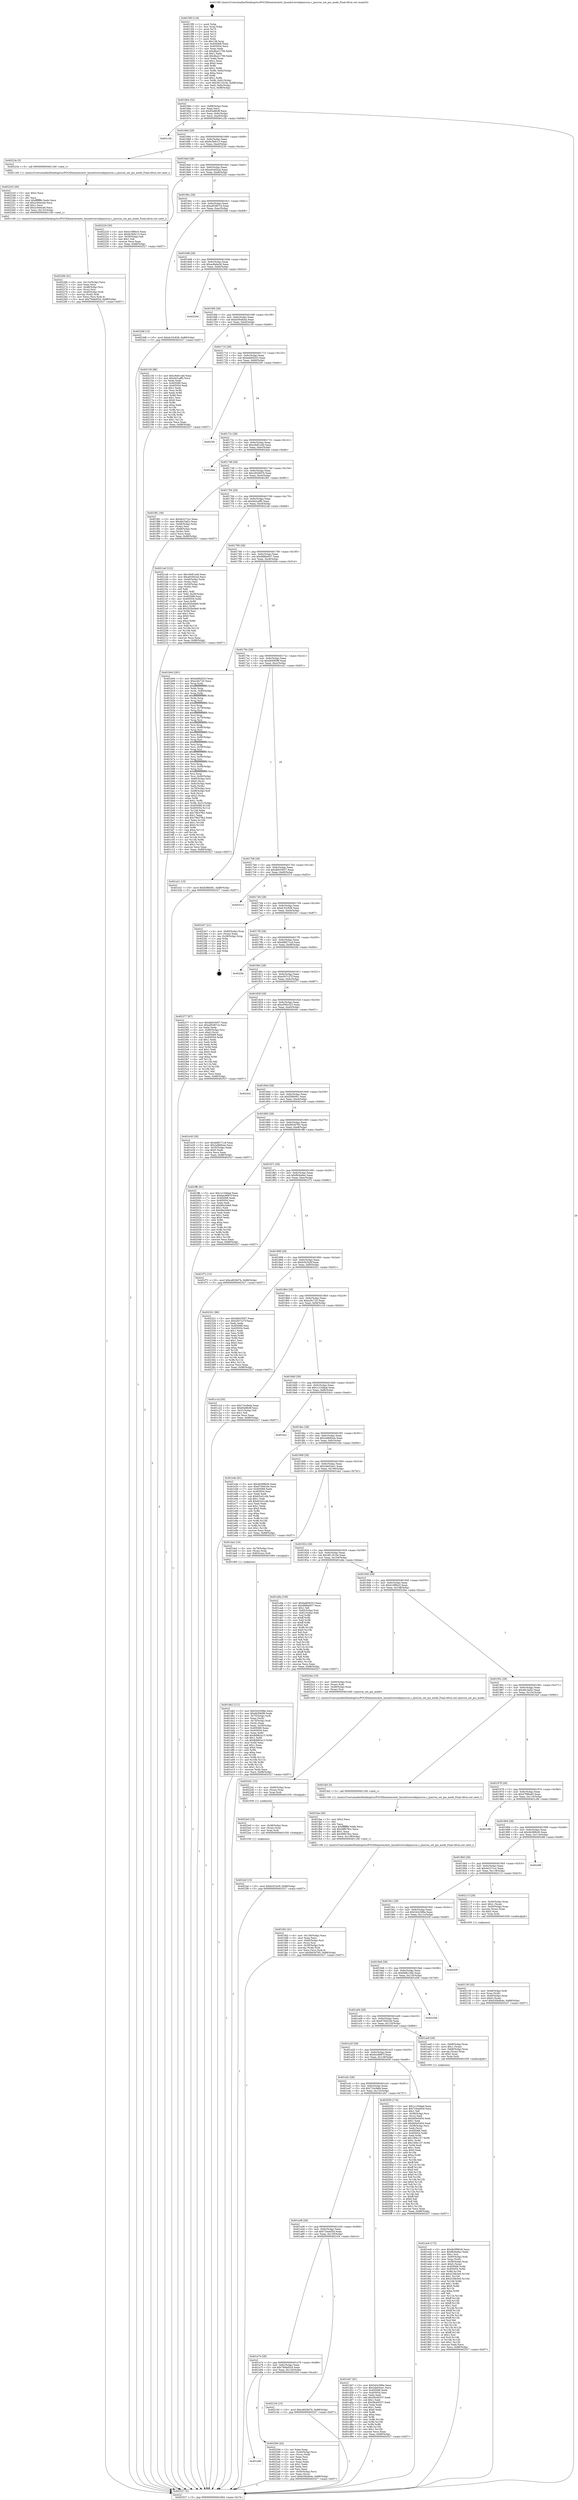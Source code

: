 digraph "0x4015f0" {
  label = "0x4015f0 (/mnt/c/Users/mathe/Desktop/tcc/POCII/binaries/extr_linuxdriversidejmicron.c_jmicron_set_pio_mode_Final-ollvm.out::main(0))"
  labelloc = "t"
  node[shape=record]

  Entry [label="",width=0.3,height=0.3,shape=circle,fillcolor=black,style=filled]
  "0x401664" [label="{
     0x401664 [32]\l
     | [instrs]\l
     &nbsp;&nbsp;0x401664 \<+6\>: mov -0x88(%rbp),%eax\l
     &nbsp;&nbsp;0x40166a \<+2\>: mov %eax,%ecx\l
     &nbsp;&nbsp;0x40166c \<+6\>: sub $0x83e8fc8f,%ecx\l
     &nbsp;&nbsp;0x401672 \<+6\>: mov %eax,-0x9c(%rbp)\l
     &nbsp;&nbsp;0x401678 \<+6\>: mov %ecx,-0xa0(%rbp)\l
     &nbsp;&nbsp;0x40167e \<+6\>: je 0000000000401c3b \<main+0x64b\>\l
  }"]
  "0x401c3b" [label="{
     0x401c3b\l
  }", style=dashed]
  "0x401684" [label="{
     0x401684 [28]\l
     | [instrs]\l
     &nbsp;&nbsp;0x401684 \<+5\>: jmp 0000000000401689 \<main+0x99\>\l
     &nbsp;&nbsp;0x401689 \<+6\>: mov -0x9c(%rbp),%eax\l
     &nbsp;&nbsp;0x40168f \<+5\>: sub $0x8c3b9c13,%eax\l
     &nbsp;&nbsp;0x401694 \<+6\>: mov %eax,-0xa4(%rbp)\l
     &nbsp;&nbsp;0x40169a \<+6\>: je 000000000040223e \<main+0xc4e\>\l
  }"]
  Exit [label="",width=0.3,height=0.3,shape=circle,fillcolor=black,style=filled,peripheries=2]
  "0x40223e" [label="{
     0x40223e [5]\l
     | [instrs]\l
     &nbsp;&nbsp;0x40223e \<+5\>: call 0000000000401160 \<next_i\>\l
     | [calls]\l
     &nbsp;&nbsp;0x401160 \{1\} (/mnt/c/Users/mathe/Desktop/tcc/POCII/binaries/extr_linuxdriversidejmicron.c_jmicron_set_pio_mode_Final-ollvm.out::next_i)\l
  }"]
  "0x4016a0" [label="{
     0x4016a0 [28]\l
     | [instrs]\l
     &nbsp;&nbsp;0x4016a0 \<+5\>: jmp 00000000004016a5 \<main+0xb5\>\l
     &nbsp;&nbsp;0x4016a5 \<+6\>: mov -0x9c(%rbp),%eax\l
     &nbsp;&nbsp;0x4016ab \<+5\>: sub $0xa0c0d2a4,%eax\l
     &nbsp;&nbsp;0x4016b0 \<+6\>: mov %eax,-0xa8(%rbp)\l
     &nbsp;&nbsp;0x4016b6 \<+6\>: je 0000000000402220 \<main+0xc30\>\l
  }"]
  "0x4022ef" [label="{
     0x4022ef [15]\l
     | [instrs]\l
     &nbsp;&nbsp;0x4022ef \<+10\>: movl $0xfc023a3f,-0x88(%rbp)\l
     &nbsp;&nbsp;0x4022f9 \<+5\>: jmp 0000000000402527 \<main+0xf37\>\l
  }"]
  "0x402220" [label="{
     0x402220 [30]\l
     | [instrs]\l
     &nbsp;&nbsp;0x402220 \<+5\>: mov $0x410f6bc5,%eax\l
     &nbsp;&nbsp;0x402225 \<+5\>: mov $0x8c3b9c13,%ecx\l
     &nbsp;&nbsp;0x40222a \<+3\>: mov -0x29(%rbp),%dl\l
     &nbsp;&nbsp;0x40222d \<+3\>: test $0x1,%dl\l
     &nbsp;&nbsp;0x402230 \<+3\>: cmovne %ecx,%eax\l
     &nbsp;&nbsp;0x402233 \<+6\>: mov %eax,-0x88(%rbp)\l
     &nbsp;&nbsp;0x402239 \<+5\>: jmp 0000000000402527 \<main+0xf37\>\l
  }"]
  "0x4016bc" [label="{
     0x4016bc [28]\l
     | [instrs]\l
     &nbsp;&nbsp;0x4016bc \<+5\>: jmp 00000000004016c1 \<main+0xd1\>\l
     &nbsp;&nbsp;0x4016c1 \<+6\>: mov -0x9c(%rbp),%eax\l
     &nbsp;&nbsp;0x4016c7 \<+5\>: sub $0xa95487c4,%eax\l
     &nbsp;&nbsp;0x4016cc \<+6\>: mov %eax,-0xac(%rbp)\l
     &nbsp;&nbsp;0x4016d2 \<+6\>: je 00000000004023d8 \<main+0xde8\>\l
  }"]
  "0x4022e0" [label="{
     0x4022e0 [15]\l
     | [instrs]\l
     &nbsp;&nbsp;0x4022e0 \<+4\>: mov -0x48(%rbp),%rax\l
     &nbsp;&nbsp;0x4022e4 \<+3\>: mov (%rax),%rax\l
     &nbsp;&nbsp;0x4022e7 \<+3\>: mov %rax,%rdi\l
     &nbsp;&nbsp;0x4022ea \<+5\>: call 0000000000401030 \<free@plt\>\l
     | [calls]\l
     &nbsp;&nbsp;0x401030 \{1\} (unknown)\l
  }"]
  "0x4023d8" [label="{
     0x4023d8 [15]\l
     | [instrs]\l
     &nbsp;&nbsp;0x4023d8 \<+10\>: movl $0xdc33c838,-0x88(%rbp)\l
     &nbsp;&nbsp;0x4023e2 \<+5\>: jmp 0000000000402527 \<main+0xf37\>\l
  }"]
  "0x4016d8" [label="{
     0x4016d8 [28]\l
     | [instrs]\l
     &nbsp;&nbsp;0x4016d8 \<+5\>: jmp 00000000004016dd \<main+0xed\>\l
     &nbsp;&nbsp;0x4016dd \<+6\>: mov -0x9c(%rbp),%eax\l
     &nbsp;&nbsp;0x4016e3 \<+5\>: sub $0xac8eba3d,%eax\l
     &nbsp;&nbsp;0x4016e8 \<+6\>: mov %eax,-0xb0(%rbp)\l
     &nbsp;&nbsp;0x4016ee \<+6\>: je 000000000040230d \<main+0xd1d\>\l
  }"]
  "0x4022d1" [label="{
     0x4022d1 [15]\l
     | [instrs]\l
     &nbsp;&nbsp;0x4022d1 \<+4\>: mov -0x60(%rbp),%rax\l
     &nbsp;&nbsp;0x4022d5 \<+3\>: mov (%rax),%rax\l
     &nbsp;&nbsp;0x4022d8 \<+3\>: mov %rax,%rdi\l
     &nbsp;&nbsp;0x4022db \<+5\>: call 0000000000401030 \<free@plt\>\l
     | [calls]\l
     &nbsp;&nbsp;0x401030 \{1\} (unknown)\l
  }"]
  "0x40230d" [label="{
     0x40230d\l
  }", style=dashed]
  "0x4016f4" [label="{
     0x4016f4 [28]\l
     | [instrs]\l
     &nbsp;&nbsp;0x4016f4 \<+5\>: jmp 00000000004016f9 \<main+0x109\>\l
     &nbsp;&nbsp;0x4016f9 \<+6\>: mov -0x9c(%rbp),%eax\l
     &nbsp;&nbsp;0x4016ff \<+5\>: sub $0xb30b4b4a,%eax\l
     &nbsp;&nbsp;0x401704 \<+6\>: mov %eax,-0xb4(%rbp)\l
     &nbsp;&nbsp;0x40170a \<+6\>: je 0000000000402150 \<main+0xb60\>\l
  }"]
  "0x401a90" [label="{
     0x401a90\l
  }", style=dashed]
  "0x402150" [label="{
     0x402150 [86]\l
     | [instrs]\l
     &nbsp;&nbsp;0x402150 \<+5\>: mov $0xc9e81cdd,%eax\l
     &nbsp;&nbsp;0x402155 \<+5\>: mov $0xd42caff2,%ecx\l
     &nbsp;&nbsp;0x40215a \<+2\>: xor %edx,%edx\l
     &nbsp;&nbsp;0x40215c \<+7\>: mov 0x405068,%esi\l
     &nbsp;&nbsp;0x402163 \<+7\>: mov 0x405054,%edi\l
     &nbsp;&nbsp;0x40216a \<+3\>: sub $0x1,%edx\l
     &nbsp;&nbsp;0x40216d \<+3\>: mov %esi,%r8d\l
     &nbsp;&nbsp;0x402170 \<+3\>: add %edx,%r8d\l
     &nbsp;&nbsp;0x402173 \<+4\>: imul %r8d,%esi\l
     &nbsp;&nbsp;0x402177 \<+3\>: and $0x1,%esi\l
     &nbsp;&nbsp;0x40217a \<+3\>: cmp $0x0,%esi\l
     &nbsp;&nbsp;0x40217d \<+4\>: sete %r9b\l
     &nbsp;&nbsp;0x402181 \<+3\>: cmp $0xa,%edi\l
     &nbsp;&nbsp;0x402184 \<+4\>: setl %r10b\l
     &nbsp;&nbsp;0x402188 \<+3\>: mov %r9b,%r11b\l
     &nbsp;&nbsp;0x40218b \<+3\>: and %r10b,%r11b\l
     &nbsp;&nbsp;0x40218e \<+3\>: xor %r10b,%r9b\l
     &nbsp;&nbsp;0x402191 \<+3\>: or %r9b,%r11b\l
     &nbsp;&nbsp;0x402194 \<+4\>: test $0x1,%r11b\l
     &nbsp;&nbsp;0x402198 \<+3\>: cmovne %ecx,%eax\l
     &nbsp;&nbsp;0x40219b \<+6\>: mov %eax,-0x88(%rbp)\l
     &nbsp;&nbsp;0x4021a1 \<+5\>: jmp 0000000000402527 \<main+0xf37\>\l
  }"]
  "0x401710" [label="{
     0x401710 [28]\l
     | [instrs]\l
     &nbsp;&nbsp;0x401710 \<+5\>: jmp 0000000000401715 \<main+0x125\>\l
     &nbsp;&nbsp;0x401715 \<+6\>: mov -0x9c(%rbp),%eax\l
     &nbsp;&nbsp;0x40171b \<+5\>: sub $0xbdd0d253,%eax\l
     &nbsp;&nbsp;0x401720 \<+6\>: mov %eax,-0xb8(%rbp)\l
     &nbsp;&nbsp;0x401726 \<+6\>: je 00000000004023fc \<main+0xe0c\>\l
  }"]
  "0x402294" [label="{
     0x402294 [42]\l
     | [instrs]\l
     &nbsp;&nbsp;0x402294 \<+2\>: xor %eax,%eax\l
     &nbsp;&nbsp;0x402296 \<+4\>: mov -0x40(%rbp),%rcx\l
     &nbsp;&nbsp;0x40229a \<+2\>: mov (%rcx),%edx\l
     &nbsp;&nbsp;0x40229c \<+2\>: mov %eax,%esi\l
     &nbsp;&nbsp;0x40229e \<+2\>: sub %edx,%esi\l
     &nbsp;&nbsp;0x4022a0 \<+2\>: mov %eax,%edx\l
     &nbsp;&nbsp;0x4022a2 \<+3\>: sub $0x1,%edx\l
     &nbsp;&nbsp;0x4022a5 \<+2\>: add %edx,%esi\l
     &nbsp;&nbsp;0x4022a7 \<+2\>: sub %esi,%eax\l
     &nbsp;&nbsp;0x4022a9 \<+4\>: mov -0x40(%rbp),%rcx\l
     &nbsp;&nbsp;0x4022ad \<+2\>: mov %eax,(%rcx)\l
     &nbsp;&nbsp;0x4022af \<+10\>: movl $0xb30b4b4a,-0x88(%rbp)\l
     &nbsp;&nbsp;0x4022b9 \<+5\>: jmp 0000000000402527 \<main+0xf37\>\l
  }"]
  "0x4023fc" [label="{
     0x4023fc\l
  }", style=dashed]
  "0x40172c" [label="{
     0x40172c [28]\l
     | [instrs]\l
     &nbsp;&nbsp;0x40172c \<+5\>: jmp 0000000000401731 \<main+0x141\>\l
     &nbsp;&nbsp;0x401731 \<+6\>: mov -0x9c(%rbp),%eax\l
     &nbsp;&nbsp;0x401737 \<+5\>: sub $0xc9e81cdd,%eax\l
     &nbsp;&nbsp;0x40173c \<+6\>: mov %eax,-0xbc(%rbp)\l
     &nbsp;&nbsp;0x401742 \<+6\>: je 00000000004024ee \<main+0xefe\>\l
  }"]
  "0x40226b" [label="{
     0x40226b [41]\l
     | [instrs]\l
     &nbsp;&nbsp;0x40226b \<+6\>: mov -0x13c(%rbp),%ecx\l
     &nbsp;&nbsp;0x402271 \<+3\>: imul %eax,%ecx\l
     &nbsp;&nbsp;0x402274 \<+4\>: mov -0x48(%rbp),%rsi\l
     &nbsp;&nbsp;0x402278 \<+3\>: mov (%rsi),%rsi\l
     &nbsp;&nbsp;0x40227b \<+4\>: mov -0x40(%rbp),%rdi\l
     &nbsp;&nbsp;0x40227f \<+3\>: movslq (%rdi),%rdi\l
     &nbsp;&nbsp;0x402282 \<+3\>: mov %ecx,(%rsi,%rdi,4)\l
     &nbsp;&nbsp;0x402285 \<+10\>: movl $0x794bd554,-0x88(%rbp)\l
     &nbsp;&nbsp;0x40228f \<+5\>: jmp 0000000000402527 \<main+0xf37\>\l
  }"]
  "0x4024ee" [label="{
     0x4024ee\l
  }", style=dashed]
  "0x401748" [label="{
     0x401748 [28]\l
     | [instrs]\l
     &nbsp;&nbsp;0x401748 \<+5\>: jmp 000000000040174d \<main+0x15d\>\l
     &nbsp;&nbsp;0x40174d \<+6\>: mov -0x9c(%rbp),%eax\l
     &nbsp;&nbsp;0x401753 \<+5\>: sub $0xcd028d7b,%eax\l
     &nbsp;&nbsp;0x401758 \<+6\>: mov %eax,-0xc0(%rbp)\l
     &nbsp;&nbsp;0x40175e \<+6\>: je 0000000000401f81 \<main+0x991\>\l
  }"]
  "0x402243" [label="{
     0x402243 [40]\l
     | [instrs]\l
     &nbsp;&nbsp;0x402243 \<+5\>: mov $0x2,%ecx\l
     &nbsp;&nbsp;0x402248 \<+1\>: cltd\l
     &nbsp;&nbsp;0x402249 \<+2\>: idiv %ecx\l
     &nbsp;&nbsp;0x40224b \<+6\>: imul $0xfffffffe,%edx,%ecx\l
     &nbsp;&nbsp;0x402251 \<+6\>: sub $0x2c944cdd,%ecx\l
     &nbsp;&nbsp;0x402257 \<+3\>: add $0x1,%ecx\l
     &nbsp;&nbsp;0x40225a \<+6\>: add $0x2c944cdd,%ecx\l
     &nbsp;&nbsp;0x402260 \<+6\>: mov %ecx,-0x13c(%rbp)\l
     &nbsp;&nbsp;0x402266 \<+5\>: call 0000000000401160 \<next_i\>\l
     | [calls]\l
     &nbsp;&nbsp;0x401160 \{1\} (/mnt/c/Users/mathe/Desktop/tcc/POCII/binaries/extr_linuxdriversidejmicron.c_jmicron_set_pio_mode_Final-ollvm.out::next_i)\l
  }"]
  "0x401f81" [label="{
     0x401f81 [36]\l
     | [instrs]\l
     &nbsp;&nbsp;0x401f81 \<+5\>: mov $0x4e227ccc,%eax\l
     &nbsp;&nbsp;0x401f86 \<+5\>: mov $0x46c3af2c,%ecx\l
     &nbsp;&nbsp;0x401f8b \<+4\>: mov -0x58(%rbp),%rdx\l
     &nbsp;&nbsp;0x401f8f \<+2\>: mov (%rdx),%esi\l
     &nbsp;&nbsp;0x401f91 \<+4\>: mov -0x68(%rbp),%rdx\l
     &nbsp;&nbsp;0x401f95 \<+2\>: cmp (%rdx),%esi\l
     &nbsp;&nbsp;0x401f97 \<+3\>: cmovl %ecx,%eax\l
     &nbsp;&nbsp;0x401f9a \<+6\>: mov %eax,-0x88(%rbp)\l
     &nbsp;&nbsp;0x401fa0 \<+5\>: jmp 0000000000402527 \<main+0xf37\>\l
  }"]
  "0x401764" [label="{
     0x401764 [28]\l
     | [instrs]\l
     &nbsp;&nbsp;0x401764 \<+5\>: jmp 0000000000401769 \<main+0x179\>\l
     &nbsp;&nbsp;0x401769 \<+6\>: mov -0x9c(%rbp),%eax\l
     &nbsp;&nbsp;0x40176f \<+5\>: sub $0xd42caff2,%eax\l
     &nbsp;&nbsp;0x401774 \<+6\>: mov %eax,-0xc4(%rbp)\l
     &nbsp;&nbsp;0x40177a \<+6\>: je 00000000004021a6 \<main+0xbb6\>\l
  }"]
  "0x402130" [label="{
     0x402130 [32]\l
     | [instrs]\l
     &nbsp;&nbsp;0x402130 \<+4\>: mov -0x48(%rbp),%rdi\l
     &nbsp;&nbsp;0x402134 \<+3\>: mov %rax,(%rdi)\l
     &nbsp;&nbsp;0x402137 \<+4\>: mov -0x40(%rbp),%rax\l
     &nbsp;&nbsp;0x40213b \<+6\>: movl $0x0,(%rax)\l
     &nbsp;&nbsp;0x402141 \<+10\>: movl $0xb30b4b4a,-0x88(%rbp)\l
     &nbsp;&nbsp;0x40214b \<+5\>: jmp 0000000000402527 \<main+0xf37\>\l
  }"]
  "0x4021a6" [label="{
     0x4021a6 [122]\l
     | [instrs]\l
     &nbsp;&nbsp;0x4021a6 \<+5\>: mov $0xc9e81cdd,%eax\l
     &nbsp;&nbsp;0x4021ab \<+5\>: mov $0xa0c0d2a4,%ecx\l
     &nbsp;&nbsp;0x4021b0 \<+4\>: mov -0x40(%rbp),%rdx\l
     &nbsp;&nbsp;0x4021b4 \<+2\>: mov (%rdx),%esi\l
     &nbsp;&nbsp;0x4021b6 \<+4\>: mov -0x50(%rbp),%rdx\l
     &nbsp;&nbsp;0x4021ba \<+2\>: cmp (%rdx),%esi\l
     &nbsp;&nbsp;0x4021bc \<+4\>: setl %dil\l
     &nbsp;&nbsp;0x4021c0 \<+4\>: and $0x1,%dil\l
     &nbsp;&nbsp;0x4021c4 \<+4\>: mov %dil,-0x29(%rbp)\l
     &nbsp;&nbsp;0x4021c8 \<+7\>: mov 0x405068,%esi\l
     &nbsp;&nbsp;0x4021cf \<+8\>: mov 0x405054,%r8d\l
     &nbsp;&nbsp;0x4021d7 \<+3\>: mov %esi,%r9d\l
     &nbsp;&nbsp;0x4021da \<+7\>: sub $0x302bd4e0,%r9d\l
     &nbsp;&nbsp;0x4021e1 \<+4\>: sub $0x1,%r9d\l
     &nbsp;&nbsp;0x4021e5 \<+7\>: add $0x302bd4e0,%r9d\l
     &nbsp;&nbsp;0x4021ec \<+4\>: imul %r9d,%esi\l
     &nbsp;&nbsp;0x4021f0 \<+3\>: and $0x1,%esi\l
     &nbsp;&nbsp;0x4021f3 \<+3\>: cmp $0x0,%esi\l
     &nbsp;&nbsp;0x4021f6 \<+4\>: sete %dil\l
     &nbsp;&nbsp;0x4021fa \<+4\>: cmp $0xa,%r8d\l
     &nbsp;&nbsp;0x4021fe \<+4\>: setl %r10b\l
     &nbsp;&nbsp;0x402202 \<+3\>: mov %dil,%r11b\l
     &nbsp;&nbsp;0x402205 \<+3\>: and %r10b,%r11b\l
     &nbsp;&nbsp;0x402208 \<+3\>: xor %r10b,%dil\l
     &nbsp;&nbsp;0x40220b \<+3\>: or %dil,%r11b\l
     &nbsp;&nbsp;0x40220e \<+4\>: test $0x1,%r11b\l
     &nbsp;&nbsp;0x402212 \<+3\>: cmovne %ecx,%eax\l
     &nbsp;&nbsp;0x402215 \<+6\>: mov %eax,-0x88(%rbp)\l
     &nbsp;&nbsp;0x40221b \<+5\>: jmp 0000000000402527 \<main+0xf37\>\l
  }"]
  "0x401780" [label="{
     0x401780 [28]\l
     | [instrs]\l
     &nbsp;&nbsp;0x401780 \<+5\>: jmp 0000000000401785 \<main+0x195\>\l
     &nbsp;&nbsp;0x401785 \<+6\>: mov -0x9c(%rbp),%eax\l
     &nbsp;&nbsp;0x40178b \<+5\>: sub $0xd88be937,%eax\l
     &nbsp;&nbsp;0x401790 \<+6\>: mov %eax,-0xc8(%rbp)\l
     &nbsp;&nbsp;0x401796 \<+6\>: je 0000000000401b04 \<main+0x514\>\l
  }"]
  "0x401a74" [label="{
     0x401a74 [28]\l
     | [instrs]\l
     &nbsp;&nbsp;0x401a74 \<+5\>: jmp 0000000000401a79 \<main+0x489\>\l
     &nbsp;&nbsp;0x401a79 \<+6\>: mov -0x9c(%rbp),%eax\l
     &nbsp;&nbsp;0x401a7f \<+5\>: sub $0x794bd554,%eax\l
     &nbsp;&nbsp;0x401a84 \<+6\>: mov %eax,-0x134(%rbp)\l
     &nbsp;&nbsp;0x401a8a \<+6\>: je 0000000000402294 \<main+0xca4\>\l
  }"]
  "0x401b04" [label="{
     0x401b04 [281]\l
     | [instrs]\l
     &nbsp;&nbsp;0x401b04 \<+5\>: mov $0xbdd0d253,%eax\l
     &nbsp;&nbsp;0x401b09 \<+5\>: mov $0xe26c725,%ecx\l
     &nbsp;&nbsp;0x401b0e \<+3\>: mov %rsp,%rdx\l
     &nbsp;&nbsp;0x401b11 \<+4\>: add $0xfffffffffffffff0,%rdx\l
     &nbsp;&nbsp;0x401b15 \<+3\>: mov %rdx,%rsp\l
     &nbsp;&nbsp;0x401b18 \<+4\>: mov %rdx,-0x80(%rbp)\l
     &nbsp;&nbsp;0x401b1c \<+3\>: mov %rsp,%rdx\l
     &nbsp;&nbsp;0x401b1f \<+4\>: add $0xfffffffffffffff0,%rdx\l
     &nbsp;&nbsp;0x401b23 \<+3\>: mov %rdx,%rsp\l
     &nbsp;&nbsp;0x401b26 \<+3\>: mov %rsp,%rsi\l
     &nbsp;&nbsp;0x401b29 \<+4\>: add $0xfffffffffffffff0,%rsi\l
     &nbsp;&nbsp;0x401b2d \<+3\>: mov %rsi,%rsp\l
     &nbsp;&nbsp;0x401b30 \<+4\>: mov %rsi,-0x78(%rbp)\l
     &nbsp;&nbsp;0x401b34 \<+3\>: mov %rsp,%rsi\l
     &nbsp;&nbsp;0x401b37 \<+4\>: add $0xfffffffffffffff0,%rsi\l
     &nbsp;&nbsp;0x401b3b \<+3\>: mov %rsi,%rsp\l
     &nbsp;&nbsp;0x401b3e \<+4\>: mov %rsi,-0x70(%rbp)\l
     &nbsp;&nbsp;0x401b42 \<+3\>: mov %rsp,%rsi\l
     &nbsp;&nbsp;0x401b45 \<+4\>: add $0xfffffffffffffff0,%rsi\l
     &nbsp;&nbsp;0x401b49 \<+3\>: mov %rsi,%rsp\l
     &nbsp;&nbsp;0x401b4c \<+4\>: mov %rsi,-0x68(%rbp)\l
     &nbsp;&nbsp;0x401b50 \<+3\>: mov %rsp,%rsi\l
     &nbsp;&nbsp;0x401b53 \<+4\>: add $0xfffffffffffffff0,%rsi\l
     &nbsp;&nbsp;0x401b57 \<+3\>: mov %rsi,%rsp\l
     &nbsp;&nbsp;0x401b5a \<+4\>: mov %rsi,-0x60(%rbp)\l
     &nbsp;&nbsp;0x401b5e \<+3\>: mov %rsp,%rsi\l
     &nbsp;&nbsp;0x401b61 \<+4\>: add $0xfffffffffffffff0,%rsi\l
     &nbsp;&nbsp;0x401b65 \<+3\>: mov %rsi,%rsp\l
     &nbsp;&nbsp;0x401b68 \<+4\>: mov %rsi,-0x58(%rbp)\l
     &nbsp;&nbsp;0x401b6c \<+3\>: mov %rsp,%rsi\l
     &nbsp;&nbsp;0x401b6f \<+4\>: add $0xfffffffffffffff0,%rsi\l
     &nbsp;&nbsp;0x401b73 \<+3\>: mov %rsi,%rsp\l
     &nbsp;&nbsp;0x401b76 \<+4\>: mov %rsi,-0x50(%rbp)\l
     &nbsp;&nbsp;0x401b7a \<+3\>: mov %rsp,%rsi\l
     &nbsp;&nbsp;0x401b7d \<+4\>: add $0xfffffffffffffff0,%rsi\l
     &nbsp;&nbsp;0x401b81 \<+3\>: mov %rsi,%rsp\l
     &nbsp;&nbsp;0x401b84 \<+4\>: mov %rsi,-0x48(%rbp)\l
     &nbsp;&nbsp;0x401b88 \<+3\>: mov %rsp,%rsi\l
     &nbsp;&nbsp;0x401b8b \<+4\>: add $0xfffffffffffffff0,%rsi\l
     &nbsp;&nbsp;0x401b8f \<+3\>: mov %rsi,%rsp\l
     &nbsp;&nbsp;0x401b92 \<+4\>: mov %rsi,-0x40(%rbp)\l
     &nbsp;&nbsp;0x401b96 \<+4\>: mov -0x80(%rbp),%rsi\l
     &nbsp;&nbsp;0x401b9a \<+6\>: movl $0x0,(%rsi)\l
     &nbsp;&nbsp;0x401ba0 \<+6\>: mov -0x8c(%rbp),%edi\l
     &nbsp;&nbsp;0x401ba6 \<+2\>: mov %edi,(%rdx)\l
     &nbsp;&nbsp;0x401ba8 \<+4\>: mov -0x78(%rbp),%rsi\l
     &nbsp;&nbsp;0x401bac \<+7\>: mov -0x98(%rbp),%r8\l
     &nbsp;&nbsp;0x401bb3 \<+3\>: mov %r8,(%rsi)\l
     &nbsp;&nbsp;0x401bb6 \<+3\>: cmpl $0x2,(%rdx)\l
     &nbsp;&nbsp;0x401bb9 \<+4\>: setne %r9b\l
     &nbsp;&nbsp;0x401bbd \<+4\>: and $0x1,%r9b\l
     &nbsp;&nbsp;0x401bc1 \<+4\>: mov %r9b,-0x31(%rbp)\l
     &nbsp;&nbsp;0x401bc5 \<+8\>: mov 0x405068,%r10d\l
     &nbsp;&nbsp;0x401bcd \<+8\>: mov 0x405054,%r11d\l
     &nbsp;&nbsp;0x401bd5 \<+3\>: mov %r10d,%ebx\l
     &nbsp;&nbsp;0x401bd8 \<+6\>: sub $0x79b37fb2,%ebx\l
     &nbsp;&nbsp;0x401bde \<+3\>: sub $0x1,%ebx\l
     &nbsp;&nbsp;0x401be1 \<+6\>: add $0x79b37fb2,%ebx\l
     &nbsp;&nbsp;0x401be7 \<+4\>: imul %ebx,%r10d\l
     &nbsp;&nbsp;0x401beb \<+4\>: and $0x1,%r10d\l
     &nbsp;&nbsp;0x401bef \<+4\>: cmp $0x0,%r10d\l
     &nbsp;&nbsp;0x401bf3 \<+4\>: sete %r9b\l
     &nbsp;&nbsp;0x401bf7 \<+4\>: cmp $0xa,%r11d\l
     &nbsp;&nbsp;0x401bfb \<+4\>: setl %r14b\l
     &nbsp;&nbsp;0x401bff \<+3\>: mov %r9b,%r15b\l
     &nbsp;&nbsp;0x401c02 \<+3\>: and %r14b,%r15b\l
     &nbsp;&nbsp;0x401c05 \<+3\>: xor %r14b,%r9b\l
     &nbsp;&nbsp;0x401c08 \<+3\>: or %r9b,%r15b\l
     &nbsp;&nbsp;0x401c0b \<+4\>: test $0x1,%r15b\l
     &nbsp;&nbsp;0x401c0f \<+3\>: cmovne %ecx,%eax\l
     &nbsp;&nbsp;0x401c12 \<+6\>: mov %eax,-0x88(%rbp)\l
     &nbsp;&nbsp;0x401c18 \<+5\>: jmp 0000000000402527 \<main+0xf37\>\l
  }"]
  "0x40179c" [label="{
     0x40179c [28]\l
     | [instrs]\l
     &nbsp;&nbsp;0x40179c \<+5\>: jmp 00000000004017a1 \<main+0x1b1\>\l
     &nbsp;&nbsp;0x4017a1 \<+6\>: mov -0x9c(%rbp),%eax\l
     &nbsp;&nbsp;0x4017a7 \<+5\>: sub $0xdb5f40f8,%eax\l
     &nbsp;&nbsp;0x4017ac \<+6\>: mov %eax,-0xcc(%rbp)\l
     &nbsp;&nbsp;0x4017b2 \<+6\>: je 0000000000401e21 \<main+0x831\>\l
  }"]
  "0x402104" [label="{
     0x402104 [15]\l
     | [instrs]\l
     &nbsp;&nbsp;0x402104 \<+10\>: movl $0xcd028d7b,-0x88(%rbp)\l
     &nbsp;&nbsp;0x40210e \<+5\>: jmp 0000000000402527 \<main+0xf37\>\l
  }"]
  "0x401e21" [label="{
     0x401e21 [15]\l
     | [instrs]\l
     &nbsp;&nbsp;0x401e21 \<+10\>: movl $0xf28fd481,-0x88(%rbp)\l
     &nbsp;&nbsp;0x401e2b \<+5\>: jmp 0000000000402527 \<main+0xf37\>\l
  }"]
  "0x4017b8" [label="{
     0x4017b8 [28]\l
     | [instrs]\l
     &nbsp;&nbsp;0x4017b8 \<+5\>: jmp 00000000004017bd \<main+0x1cd\>\l
     &nbsp;&nbsp;0x4017bd \<+6\>: mov -0x9c(%rbp),%eax\l
     &nbsp;&nbsp;0x4017c3 \<+5\>: sub $0xdb633057,%eax\l
     &nbsp;&nbsp;0x4017c8 \<+6\>: mov %eax,-0xd0(%rbp)\l
     &nbsp;&nbsp;0x4017ce \<+6\>: je 0000000000402513 \<main+0xf23\>\l
  }"]
  "0x401fd2" [label="{
     0x401fd2 [41]\l
     | [instrs]\l
     &nbsp;&nbsp;0x401fd2 \<+6\>: mov -0x138(%rbp),%ecx\l
     &nbsp;&nbsp;0x401fd8 \<+3\>: imul %eax,%ecx\l
     &nbsp;&nbsp;0x401fdb \<+4\>: mov -0x60(%rbp),%rsi\l
     &nbsp;&nbsp;0x401fdf \<+3\>: mov (%rsi),%rsi\l
     &nbsp;&nbsp;0x401fe2 \<+4\>: mov -0x58(%rbp),%rdi\l
     &nbsp;&nbsp;0x401fe6 \<+3\>: movslq (%rdi),%rdi\l
     &nbsp;&nbsp;0x401fe9 \<+3\>: mov %ecx,(%rsi,%rdi,4)\l
     &nbsp;&nbsp;0x401fec \<+10\>: movl $0xf463d785,-0x88(%rbp)\l
     &nbsp;&nbsp;0x401ff6 \<+5\>: jmp 0000000000402527 \<main+0xf37\>\l
  }"]
  "0x402513" [label="{
     0x402513\l
  }", style=dashed]
  "0x4017d4" [label="{
     0x4017d4 [28]\l
     | [instrs]\l
     &nbsp;&nbsp;0x4017d4 \<+5\>: jmp 00000000004017d9 \<main+0x1e9\>\l
     &nbsp;&nbsp;0x4017d9 \<+6\>: mov -0x9c(%rbp),%eax\l
     &nbsp;&nbsp;0x4017df \<+5\>: sub $0xdc33c838,%eax\l
     &nbsp;&nbsp;0x4017e4 \<+6\>: mov %eax,-0xd4(%rbp)\l
     &nbsp;&nbsp;0x4017ea \<+6\>: je 00000000004023e7 \<main+0xdf7\>\l
  }"]
  "0x401faa" [label="{
     0x401faa [40]\l
     | [instrs]\l
     &nbsp;&nbsp;0x401faa \<+5\>: mov $0x2,%ecx\l
     &nbsp;&nbsp;0x401faf \<+1\>: cltd\l
     &nbsp;&nbsp;0x401fb0 \<+2\>: idiv %ecx\l
     &nbsp;&nbsp;0x401fb2 \<+6\>: imul $0xfffffffe,%edx,%ecx\l
     &nbsp;&nbsp;0x401fb8 \<+6\>: sub $0x48fb78cc,%ecx\l
     &nbsp;&nbsp;0x401fbe \<+3\>: add $0x1,%ecx\l
     &nbsp;&nbsp;0x401fc1 \<+6\>: add $0x48fb78cc,%ecx\l
     &nbsp;&nbsp;0x401fc7 \<+6\>: mov %ecx,-0x138(%rbp)\l
     &nbsp;&nbsp;0x401fcd \<+5\>: call 0000000000401160 \<next_i\>\l
     | [calls]\l
     &nbsp;&nbsp;0x401160 \{1\} (/mnt/c/Users/mathe/Desktop/tcc/POCII/binaries/extr_linuxdriversidejmicron.c_jmicron_set_pio_mode_Final-ollvm.out::next_i)\l
  }"]
  "0x4023e7" [label="{
     0x4023e7 [21]\l
     | [instrs]\l
     &nbsp;&nbsp;0x4023e7 \<+4\>: mov -0x80(%rbp),%rax\l
     &nbsp;&nbsp;0x4023eb \<+2\>: mov (%rax),%eax\l
     &nbsp;&nbsp;0x4023ed \<+4\>: lea -0x28(%rbp),%rsp\l
     &nbsp;&nbsp;0x4023f1 \<+1\>: pop %rbx\l
     &nbsp;&nbsp;0x4023f2 \<+2\>: pop %r12\l
     &nbsp;&nbsp;0x4023f4 \<+2\>: pop %r13\l
     &nbsp;&nbsp;0x4023f6 \<+2\>: pop %r14\l
     &nbsp;&nbsp;0x4023f8 \<+2\>: pop %r15\l
     &nbsp;&nbsp;0x4023fa \<+1\>: pop %rbp\l
     &nbsp;&nbsp;0x4023fb \<+1\>: ret\l
  }"]
  "0x4017f0" [label="{
     0x4017f0 [28]\l
     | [instrs]\l
     &nbsp;&nbsp;0x4017f0 \<+5\>: jmp 00000000004017f5 \<main+0x205\>\l
     &nbsp;&nbsp;0x4017f5 \<+6\>: mov -0x9c(%rbp),%eax\l
     &nbsp;&nbsp;0x4017fb \<+5\>: sub $0xdd8271cd,%eax\l
     &nbsp;&nbsp;0x401800 \<+6\>: mov %eax,-0xd8(%rbp)\l
     &nbsp;&nbsp;0x401806 \<+6\>: je 00000000004022fe \<main+0xd0e\>\l
  }"]
  "0x401ec6" [label="{
     0x401ec6 [172]\l
     | [instrs]\l
     &nbsp;&nbsp;0x401ec6 \<+5\>: mov $0x4b389b26,%ecx\l
     &nbsp;&nbsp;0x401ecb \<+5\>: mov $0xf6c6a9ac,%edx\l
     &nbsp;&nbsp;0x401ed0 \<+3\>: mov $0x1,%sil\l
     &nbsp;&nbsp;0x401ed3 \<+4\>: mov -0x60(%rbp),%rdi\l
     &nbsp;&nbsp;0x401ed7 \<+3\>: mov %rax,(%rdi)\l
     &nbsp;&nbsp;0x401eda \<+4\>: mov -0x58(%rbp),%rax\l
     &nbsp;&nbsp;0x401ede \<+6\>: movl $0x0,(%rax)\l
     &nbsp;&nbsp;0x401ee4 \<+8\>: mov 0x405068,%r8d\l
     &nbsp;&nbsp;0x401eec \<+8\>: mov 0x405054,%r9d\l
     &nbsp;&nbsp;0x401ef4 \<+3\>: mov %r8d,%r10d\l
     &nbsp;&nbsp;0x401ef7 \<+7\>: add $0x41f4b3e0,%r10d\l
     &nbsp;&nbsp;0x401efe \<+4\>: sub $0x1,%r10d\l
     &nbsp;&nbsp;0x401f02 \<+7\>: sub $0x41f4b3e0,%r10d\l
     &nbsp;&nbsp;0x401f09 \<+4\>: imul %r10d,%r8d\l
     &nbsp;&nbsp;0x401f0d \<+4\>: and $0x1,%r8d\l
     &nbsp;&nbsp;0x401f11 \<+4\>: cmp $0x0,%r8d\l
     &nbsp;&nbsp;0x401f15 \<+4\>: sete %r11b\l
     &nbsp;&nbsp;0x401f19 \<+4\>: cmp $0xa,%r9d\l
     &nbsp;&nbsp;0x401f1d \<+3\>: setl %bl\l
     &nbsp;&nbsp;0x401f20 \<+3\>: mov %r11b,%r14b\l
     &nbsp;&nbsp;0x401f23 \<+4\>: xor $0xff,%r14b\l
     &nbsp;&nbsp;0x401f27 \<+3\>: mov %bl,%r15b\l
     &nbsp;&nbsp;0x401f2a \<+4\>: xor $0xff,%r15b\l
     &nbsp;&nbsp;0x401f2e \<+4\>: xor $0x1,%sil\l
     &nbsp;&nbsp;0x401f32 \<+3\>: mov %r14b,%r12b\l
     &nbsp;&nbsp;0x401f35 \<+4\>: and $0xff,%r12b\l
     &nbsp;&nbsp;0x401f39 \<+3\>: and %sil,%r11b\l
     &nbsp;&nbsp;0x401f3c \<+3\>: mov %r15b,%r13b\l
     &nbsp;&nbsp;0x401f3f \<+4\>: and $0xff,%r13b\l
     &nbsp;&nbsp;0x401f43 \<+3\>: and %sil,%bl\l
     &nbsp;&nbsp;0x401f46 \<+3\>: or %r11b,%r12b\l
     &nbsp;&nbsp;0x401f49 \<+3\>: or %bl,%r13b\l
     &nbsp;&nbsp;0x401f4c \<+3\>: xor %r13b,%r12b\l
     &nbsp;&nbsp;0x401f4f \<+3\>: or %r15b,%r14b\l
     &nbsp;&nbsp;0x401f52 \<+4\>: xor $0xff,%r14b\l
     &nbsp;&nbsp;0x401f56 \<+4\>: or $0x1,%sil\l
     &nbsp;&nbsp;0x401f5a \<+3\>: and %sil,%r14b\l
     &nbsp;&nbsp;0x401f5d \<+3\>: or %r14b,%r12b\l
     &nbsp;&nbsp;0x401f60 \<+4\>: test $0x1,%r12b\l
     &nbsp;&nbsp;0x401f64 \<+3\>: cmovne %edx,%ecx\l
     &nbsp;&nbsp;0x401f67 \<+6\>: mov %ecx,-0x88(%rbp)\l
     &nbsp;&nbsp;0x401f6d \<+5\>: jmp 0000000000402527 \<main+0xf37\>\l
  }"]
  "0x4022fe" [label="{
     0x4022fe\l
  }", style=dashed]
  "0x40180c" [label="{
     0x40180c [28]\l
     | [instrs]\l
     &nbsp;&nbsp;0x40180c \<+5\>: jmp 0000000000401811 \<main+0x221\>\l
     &nbsp;&nbsp;0x401811 \<+6\>: mov -0x9c(%rbp),%eax\l
     &nbsp;&nbsp;0x401817 \<+5\>: sub $0xe507c27f,%eax\l
     &nbsp;&nbsp;0x40181c \<+6\>: mov %eax,-0xdc(%rbp)\l
     &nbsp;&nbsp;0x401822 \<+6\>: je 0000000000402377 \<main+0xd87\>\l
  }"]
  "0x401db2" [label="{
     0x401db2 [111]\l
     | [instrs]\l
     &nbsp;&nbsp;0x401db2 \<+5\>: mov $0x543c588a,%ecx\l
     &nbsp;&nbsp;0x401db7 \<+5\>: mov $0xdb5f40f8,%edx\l
     &nbsp;&nbsp;0x401dbc \<+4\>: mov -0x70(%rbp),%rdi\l
     &nbsp;&nbsp;0x401dc0 \<+2\>: mov %eax,(%rdi)\l
     &nbsp;&nbsp;0x401dc2 \<+4\>: mov -0x70(%rbp),%rdi\l
     &nbsp;&nbsp;0x401dc6 \<+2\>: mov (%rdi),%eax\l
     &nbsp;&nbsp;0x401dc8 \<+3\>: mov %eax,-0x30(%rbp)\l
     &nbsp;&nbsp;0x401dcb \<+7\>: mov 0x405068,%eax\l
     &nbsp;&nbsp;0x401dd2 \<+7\>: mov 0x405054,%esi\l
     &nbsp;&nbsp;0x401dd9 \<+3\>: mov %eax,%r8d\l
     &nbsp;&nbsp;0x401ddc \<+7\>: add $0x8d982a15,%r8d\l
     &nbsp;&nbsp;0x401de3 \<+4\>: sub $0x1,%r8d\l
     &nbsp;&nbsp;0x401de7 \<+7\>: sub $0x8d982a15,%r8d\l
     &nbsp;&nbsp;0x401dee \<+4\>: imul %r8d,%eax\l
     &nbsp;&nbsp;0x401df2 \<+3\>: and $0x1,%eax\l
     &nbsp;&nbsp;0x401df5 \<+3\>: cmp $0x0,%eax\l
     &nbsp;&nbsp;0x401df8 \<+4\>: sete %r9b\l
     &nbsp;&nbsp;0x401dfc \<+3\>: cmp $0xa,%esi\l
     &nbsp;&nbsp;0x401dff \<+4\>: setl %r10b\l
     &nbsp;&nbsp;0x401e03 \<+3\>: mov %r9b,%r11b\l
     &nbsp;&nbsp;0x401e06 \<+3\>: and %r10b,%r11b\l
     &nbsp;&nbsp;0x401e09 \<+3\>: xor %r10b,%r9b\l
     &nbsp;&nbsp;0x401e0c \<+3\>: or %r9b,%r11b\l
     &nbsp;&nbsp;0x401e0f \<+4\>: test $0x1,%r11b\l
     &nbsp;&nbsp;0x401e13 \<+3\>: cmovne %edx,%ecx\l
     &nbsp;&nbsp;0x401e16 \<+6\>: mov %ecx,-0x88(%rbp)\l
     &nbsp;&nbsp;0x401e1c \<+5\>: jmp 0000000000402527 \<main+0xf37\>\l
  }"]
  "0x402377" [label="{
     0x402377 [97]\l
     | [instrs]\l
     &nbsp;&nbsp;0x402377 \<+5\>: mov $0xdb633057,%eax\l
     &nbsp;&nbsp;0x40237c \<+5\>: mov $0xa95487c4,%ecx\l
     &nbsp;&nbsp;0x402381 \<+2\>: xor %edx,%edx\l
     &nbsp;&nbsp;0x402383 \<+4\>: mov -0x80(%rbp),%rsi\l
     &nbsp;&nbsp;0x402387 \<+6\>: movl $0x0,(%rsi)\l
     &nbsp;&nbsp;0x40238d \<+7\>: mov 0x405068,%edi\l
     &nbsp;&nbsp;0x402394 \<+8\>: mov 0x405054,%r8d\l
     &nbsp;&nbsp;0x40239c \<+3\>: sub $0x1,%edx\l
     &nbsp;&nbsp;0x40239f \<+3\>: mov %edi,%r9d\l
     &nbsp;&nbsp;0x4023a2 \<+3\>: add %edx,%r9d\l
     &nbsp;&nbsp;0x4023a5 \<+4\>: imul %r9d,%edi\l
     &nbsp;&nbsp;0x4023a9 \<+3\>: and $0x1,%edi\l
     &nbsp;&nbsp;0x4023ac \<+3\>: cmp $0x0,%edi\l
     &nbsp;&nbsp;0x4023af \<+4\>: sete %r10b\l
     &nbsp;&nbsp;0x4023b3 \<+4\>: cmp $0xa,%r8d\l
     &nbsp;&nbsp;0x4023b7 \<+4\>: setl %r11b\l
     &nbsp;&nbsp;0x4023bb \<+3\>: mov %r10b,%bl\l
     &nbsp;&nbsp;0x4023be \<+3\>: and %r11b,%bl\l
     &nbsp;&nbsp;0x4023c1 \<+3\>: xor %r11b,%r10b\l
     &nbsp;&nbsp;0x4023c4 \<+3\>: or %r10b,%bl\l
     &nbsp;&nbsp;0x4023c7 \<+3\>: test $0x1,%bl\l
     &nbsp;&nbsp;0x4023ca \<+3\>: cmovne %ecx,%eax\l
     &nbsp;&nbsp;0x4023cd \<+6\>: mov %eax,-0x88(%rbp)\l
     &nbsp;&nbsp;0x4023d3 \<+5\>: jmp 0000000000402527 \<main+0xf37\>\l
  }"]
  "0x401828" [label="{
     0x401828 [28]\l
     | [instrs]\l
     &nbsp;&nbsp;0x401828 \<+5\>: jmp 000000000040182d \<main+0x23d\>\l
     &nbsp;&nbsp;0x40182d \<+6\>: mov -0x9c(%rbp),%eax\l
     &nbsp;&nbsp;0x401833 \<+5\>: sub $0xe590c523,%eax\l
     &nbsp;&nbsp;0x401838 \<+6\>: mov %eax,-0xe0(%rbp)\l
     &nbsp;&nbsp;0x40183e \<+6\>: je 0000000000402441 \<main+0xe51\>\l
  }"]
  "0x401a58" [label="{
     0x401a58 [28]\l
     | [instrs]\l
     &nbsp;&nbsp;0x401a58 \<+5\>: jmp 0000000000401a5d \<main+0x46d\>\l
     &nbsp;&nbsp;0x401a5d \<+6\>: mov -0x9c(%rbp),%eax\l
     &nbsp;&nbsp;0x401a63 \<+5\>: sub $0x724ea05d,%eax\l
     &nbsp;&nbsp;0x401a68 \<+6\>: mov %eax,-0x130(%rbp)\l
     &nbsp;&nbsp;0x401a6e \<+6\>: je 0000000000402104 \<main+0xb14\>\l
  }"]
  "0x402441" [label="{
     0x402441\l
  }", style=dashed]
  "0x401844" [label="{
     0x401844 [28]\l
     | [instrs]\l
     &nbsp;&nbsp;0x401844 \<+5\>: jmp 0000000000401849 \<main+0x259\>\l
     &nbsp;&nbsp;0x401849 \<+6\>: mov -0x9c(%rbp),%eax\l
     &nbsp;&nbsp;0x40184f \<+5\>: sub $0xf28fd481,%eax\l
     &nbsp;&nbsp;0x401854 \<+6\>: mov %eax,-0xe4(%rbp)\l
     &nbsp;&nbsp;0x40185a \<+6\>: je 0000000000401e30 \<main+0x840\>\l
  }"]
  "0x401d47" [label="{
     0x401d47 [91]\l
     | [instrs]\l
     &nbsp;&nbsp;0x401d47 \<+5\>: mov $0x543c588a,%eax\l
     &nbsp;&nbsp;0x401d4c \<+5\>: mov $0x2de03ee1,%ecx\l
     &nbsp;&nbsp;0x401d51 \<+7\>: mov 0x405068,%edx\l
     &nbsp;&nbsp;0x401d58 \<+7\>: mov 0x405054,%esi\l
     &nbsp;&nbsp;0x401d5f \<+2\>: mov %edx,%edi\l
     &nbsp;&nbsp;0x401d61 \<+6\>: add $0x58c66337,%edi\l
     &nbsp;&nbsp;0x401d67 \<+3\>: sub $0x1,%edi\l
     &nbsp;&nbsp;0x401d6a \<+6\>: sub $0x58c66337,%edi\l
     &nbsp;&nbsp;0x401d70 \<+3\>: imul %edi,%edx\l
     &nbsp;&nbsp;0x401d73 \<+3\>: and $0x1,%edx\l
     &nbsp;&nbsp;0x401d76 \<+3\>: cmp $0x0,%edx\l
     &nbsp;&nbsp;0x401d79 \<+4\>: sete %r8b\l
     &nbsp;&nbsp;0x401d7d \<+3\>: cmp $0xa,%esi\l
     &nbsp;&nbsp;0x401d80 \<+4\>: setl %r9b\l
     &nbsp;&nbsp;0x401d84 \<+3\>: mov %r8b,%r10b\l
     &nbsp;&nbsp;0x401d87 \<+3\>: and %r9b,%r10b\l
     &nbsp;&nbsp;0x401d8a \<+3\>: xor %r9b,%r8b\l
     &nbsp;&nbsp;0x401d8d \<+3\>: or %r8b,%r10b\l
     &nbsp;&nbsp;0x401d90 \<+4\>: test $0x1,%r10b\l
     &nbsp;&nbsp;0x401d94 \<+3\>: cmovne %ecx,%eax\l
     &nbsp;&nbsp;0x401d97 \<+6\>: mov %eax,-0x88(%rbp)\l
     &nbsp;&nbsp;0x401d9d \<+5\>: jmp 0000000000402527 \<main+0xf37\>\l
  }"]
  "0x401e30" [label="{
     0x401e30 [30]\l
     | [instrs]\l
     &nbsp;&nbsp;0x401e30 \<+5\>: mov $0xdd8271cd,%eax\l
     &nbsp;&nbsp;0x401e35 \<+5\>: mov $0x2a9b82ee,%ecx\l
     &nbsp;&nbsp;0x401e3a \<+3\>: mov -0x30(%rbp),%edx\l
     &nbsp;&nbsp;0x401e3d \<+3\>: cmp $0x0,%edx\l
     &nbsp;&nbsp;0x401e40 \<+3\>: cmove %ecx,%eax\l
     &nbsp;&nbsp;0x401e43 \<+6\>: mov %eax,-0x88(%rbp)\l
     &nbsp;&nbsp;0x401e49 \<+5\>: jmp 0000000000402527 \<main+0xf37\>\l
  }"]
  "0x401860" [label="{
     0x401860 [28]\l
     | [instrs]\l
     &nbsp;&nbsp;0x401860 \<+5\>: jmp 0000000000401865 \<main+0x275\>\l
     &nbsp;&nbsp;0x401865 \<+6\>: mov -0x9c(%rbp),%eax\l
     &nbsp;&nbsp;0x40186b \<+5\>: sub $0xf463d785,%eax\l
     &nbsp;&nbsp;0x401870 \<+6\>: mov %eax,-0xe8(%rbp)\l
     &nbsp;&nbsp;0x401876 \<+6\>: je 0000000000401ffb \<main+0xa0b\>\l
  }"]
  "0x401a3c" [label="{
     0x401a3c [28]\l
     | [instrs]\l
     &nbsp;&nbsp;0x401a3c \<+5\>: jmp 0000000000401a41 \<main+0x451\>\l
     &nbsp;&nbsp;0x401a41 \<+6\>: mov -0x9c(%rbp),%eax\l
     &nbsp;&nbsp;0x401a47 \<+5\>: sub $0x71bc9afa,%eax\l
     &nbsp;&nbsp;0x401a4c \<+6\>: mov %eax,-0x12c(%rbp)\l
     &nbsp;&nbsp;0x401a52 \<+6\>: je 0000000000401d47 \<main+0x757\>\l
  }"]
  "0x401ffb" [label="{
     0x401ffb [91]\l
     | [instrs]\l
     &nbsp;&nbsp;0x401ffb \<+5\>: mov $0x1c15ddad,%eax\l
     &nbsp;&nbsp;0x402000 \<+5\>: mov $0x6ec8687f,%ecx\l
     &nbsp;&nbsp;0x402005 \<+7\>: mov 0x405068,%edx\l
     &nbsp;&nbsp;0x40200c \<+7\>: mov 0x405054,%esi\l
     &nbsp;&nbsp;0x402013 \<+2\>: mov %edx,%edi\l
     &nbsp;&nbsp;0x402015 \<+6\>: add $0x66a3efe9,%edi\l
     &nbsp;&nbsp;0x40201b \<+3\>: sub $0x1,%edi\l
     &nbsp;&nbsp;0x40201e \<+6\>: sub $0x66a3efe9,%edi\l
     &nbsp;&nbsp;0x402024 \<+3\>: imul %edi,%edx\l
     &nbsp;&nbsp;0x402027 \<+3\>: and $0x1,%edx\l
     &nbsp;&nbsp;0x40202a \<+3\>: cmp $0x0,%edx\l
     &nbsp;&nbsp;0x40202d \<+4\>: sete %r8b\l
     &nbsp;&nbsp;0x402031 \<+3\>: cmp $0xa,%esi\l
     &nbsp;&nbsp;0x402034 \<+4\>: setl %r9b\l
     &nbsp;&nbsp;0x402038 \<+3\>: mov %r8b,%r10b\l
     &nbsp;&nbsp;0x40203b \<+3\>: and %r9b,%r10b\l
     &nbsp;&nbsp;0x40203e \<+3\>: xor %r9b,%r8b\l
     &nbsp;&nbsp;0x402041 \<+3\>: or %r8b,%r10b\l
     &nbsp;&nbsp;0x402044 \<+4\>: test $0x1,%r10b\l
     &nbsp;&nbsp;0x402048 \<+3\>: cmovne %ecx,%eax\l
     &nbsp;&nbsp;0x40204b \<+6\>: mov %eax,-0x88(%rbp)\l
     &nbsp;&nbsp;0x402051 \<+5\>: jmp 0000000000402527 \<main+0xf37\>\l
  }"]
  "0x40187c" [label="{
     0x40187c [28]\l
     | [instrs]\l
     &nbsp;&nbsp;0x40187c \<+5\>: jmp 0000000000401881 \<main+0x291\>\l
     &nbsp;&nbsp;0x401881 \<+6\>: mov -0x9c(%rbp),%eax\l
     &nbsp;&nbsp;0x401887 \<+5\>: sub $0xf6c6a9ac,%eax\l
     &nbsp;&nbsp;0x40188c \<+6\>: mov %eax,-0xec(%rbp)\l
     &nbsp;&nbsp;0x401892 \<+6\>: je 0000000000401f72 \<main+0x982\>\l
  }"]
  "0x402056" [label="{
     0x402056 [174]\l
     | [instrs]\l
     &nbsp;&nbsp;0x402056 \<+5\>: mov $0x1c15ddad,%eax\l
     &nbsp;&nbsp;0x40205b \<+5\>: mov $0x724ea05d,%ecx\l
     &nbsp;&nbsp;0x402060 \<+2\>: mov $0x1,%dl\l
     &nbsp;&nbsp;0x402062 \<+4\>: mov -0x58(%rbp),%rsi\l
     &nbsp;&nbsp;0x402066 \<+2\>: mov (%rsi),%edi\l
     &nbsp;&nbsp;0x402068 \<+6\>: sub $0x6d5e5404,%edi\l
     &nbsp;&nbsp;0x40206e \<+3\>: add $0x1,%edi\l
     &nbsp;&nbsp;0x402071 \<+6\>: add $0x6d5e5404,%edi\l
     &nbsp;&nbsp;0x402077 \<+4\>: mov -0x58(%rbp),%rsi\l
     &nbsp;&nbsp;0x40207b \<+2\>: mov %edi,(%rsi)\l
     &nbsp;&nbsp;0x40207d \<+7\>: mov 0x405068,%edi\l
     &nbsp;&nbsp;0x402084 \<+8\>: mov 0x405054,%r8d\l
     &nbsp;&nbsp;0x40208c \<+3\>: mov %edi,%r9d\l
     &nbsp;&nbsp;0x40208f \<+7\>: add $0x10f4c157,%r9d\l
     &nbsp;&nbsp;0x402096 \<+4\>: sub $0x1,%r9d\l
     &nbsp;&nbsp;0x40209a \<+7\>: sub $0x10f4c157,%r9d\l
     &nbsp;&nbsp;0x4020a1 \<+4\>: imul %r9d,%edi\l
     &nbsp;&nbsp;0x4020a5 \<+3\>: and $0x1,%edi\l
     &nbsp;&nbsp;0x4020a8 \<+3\>: cmp $0x0,%edi\l
     &nbsp;&nbsp;0x4020ab \<+4\>: sete %r10b\l
     &nbsp;&nbsp;0x4020af \<+4\>: cmp $0xa,%r8d\l
     &nbsp;&nbsp;0x4020b3 \<+4\>: setl %r11b\l
     &nbsp;&nbsp;0x4020b7 \<+3\>: mov %r10b,%bl\l
     &nbsp;&nbsp;0x4020ba \<+3\>: xor $0xff,%bl\l
     &nbsp;&nbsp;0x4020bd \<+3\>: mov %r11b,%r14b\l
     &nbsp;&nbsp;0x4020c0 \<+4\>: xor $0xff,%r14b\l
     &nbsp;&nbsp;0x4020c4 \<+3\>: xor $0x0,%dl\l
     &nbsp;&nbsp;0x4020c7 \<+3\>: mov %bl,%r15b\l
     &nbsp;&nbsp;0x4020ca \<+4\>: and $0x0,%r15b\l
     &nbsp;&nbsp;0x4020ce \<+3\>: and %dl,%r10b\l
     &nbsp;&nbsp;0x4020d1 \<+3\>: mov %r14b,%r12b\l
     &nbsp;&nbsp;0x4020d4 \<+4\>: and $0x0,%r12b\l
     &nbsp;&nbsp;0x4020d8 \<+3\>: and %dl,%r11b\l
     &nbsp;&nbsp;0x4020db \<+3\>: or %r10b,%r15b\l
     &nbsp;&nbsp;0x4020de \<+3\>: or %r11b,%r12b\l
     &nbsp;&nbsp;0x4020e1 \<+3\>: xor %r12b,%r15b\l
     &nbsp;&nbsp;0x4020e4 \<+3\>: or %r14b,%bl\l
     &nbsp;&nbsp;0x4020e7 \<+3\>: xor $0xff,%bl\l
     &nbsp;&nbsp;0x4020ea \<+3\>: or $0x0,%dl\l
     &nbsp;&nbsp;0x4020ed \<+2\>: and %dl,%bl\l
     &nbsp;&nbsp;0x4020ef \<+3\>: or %bl,%r15b\l
     &nbsp;&nbsp;0x4020f2 \<+4\>: test $0x1,%r15b\l
     &nbsp;&nbsp;0x4020f6 \<+3\>: cmovne %ecx,%eax\l
     &nbsp;&nbsp;0x4020f9 \<+6\>: mov %eax,-0x88(%rbp)\l
     &nbsp;&nbsp;0x4020ff \<+5\>: jmp 0000000000402527 \<main+0xf37\>\l
  }"]
  "0x401f72" [label="{
     0x401f72 [15]\l
     | [instrs]\l
     &nbsp;&nbsp;0x401f72 \<+10\>: movl $0xcd028d7b,-0x88(%rbp)\l
     &nbsp;&nbsp;0x401f7c \<+5\>: jmp 0000000000402527 \<main+0xf37\>\l
  }"]
  "0x401898" [label="{
     0x401898 [28]\l
     | [instrs]\l
     &nbsp;&nbsp;0x401898 \<+5\>: jmp 000000000040189d \<main+0x2ad\>\l
     &nbsp;&nbsp;0x40189d \<+6\>: mov -0x9c(%rbp),%eax\l
     &nbsp;&nbsp;0x4018a3 \<+5\>: sub $0xfc023a3f,%eax\l
     &nbsp;&nbsp;0x4018a8 \<+6\>: mov %eax,-0xf0(%rbp)\l
     &nbsp;&nbsp;0x4018ae \<+6\>: je 0000000000402321 \<main+0xd31\>\l
  }"]
  "0x401a20" [label="{
     0x401a20 [28]\l
     | [instrs]\l
     &nbsp;&nbsp;0x401a20 \<+5\>: jmp 0000000000401a25 \<main+0x435\>\l
     &nbsp;&nbsp;0x401a25 \<+6\>: mov -0x9c(%rbp),%eax\l
     &nbsp;&nbsp;0x401a2b \<+5\>: sub $0x6ec8687f,%eax\l
     &nbsp;&nbsp;0x401a30 \<+6\>: mov %eax,-0x128(%rbp)\l
     &nbsp;&nbsp;0x401a36 \<+6\>: je 0000000000402056 \<main+0xa66\>\l
  }"]
  "0x402321" [label="{
     0x402321 [86]\l
     | [instrs]\l
     &nbsp;&nbsp;0x402321 \<+5\>: mov $0xdb633057,%eax\l
     &nbsp;&nbsp;0x402326 \<+5\>: mov $0xe507c27f,%ecx\l
     &nbsp;&nbsp;0x40232b \<+2\>: xor %edx,%edx\l
     &nbsp;&nbsp;0x40232d \<+7\>: mov 0x405068,%esi\l
     &nbsp;&nbsp;0x402334 \<+7\>: mov 0x405054,%edi\l
     &nbsp;&nbsp;0x40233b \<+3\>: sub $0x1,%edx\l
     &nbsp;&nbsp;0x40233e \<+3\>: mov %esi,%r8d\l
     &nbsp;&nbsp;0x402341 \<+3\>: add %edx,%r8d\l
     &nbsp;&nbsp;0x402344 \<+4\>: imul %r8d,%esi\l
     &nbsp;&nbsp;0x402348 \<+3\>: and $0x1,%esi\l
     &nbsp;&nbsp;0x40234b \<+3\>: cmp $0x0,%esi\l
     &nbsp;&nbsp;0x40234e \<+4\>: sete %r9b\l
     &nbsp;&nbsp;0x402352 \<+3\>: cmp $0xa,%edi\l
     &nbsp;&nbsp;0x402355 \<+4\>: setl %r10b\l
     &nbsp;&nbsp;0x402359 \<+3\>: mov %r9b,%r11b\l
     &nbsp;&nbsp;0x40235c \<+3\>: and %r10b,%r11b\l
     &nbsp;&nbsp;0x40235f \<+3\>: xor %r10b,%r9b\l
     &nbsp;&nbsp;0x402362 \<+3\>: or %r9b,%r11b\l
     &nbsp;&nbsp;0x402365 \<+4\>: test $0x1,%r11b\l
     &nbsp;&nbsp;0x402369 \<+3\>: cmovne %ecx,%eax\l
     &nbsp;&nbsp;0x40236c \<+6\>: mov %eax,-0x88(%rbp)\l
     &nbsp;&nbsp;0x402372 \<+5\>: jmp 0000000000402527 \<main+0xf37\>\l
  }"]
  "0x4018b4" [label="{
     0x4018b4 [28]\l
     | [instrs]\l
     &nbsp;&nbsp;0x4018b4 \<+5\>: jmp 00000000004018b9 \<main+0x2c9\>\l
     &nbsp;&nbsp;0x4018b9 \<+6\>: mov -0x9c(%rbp),%eax\l
     &nbsp;&nbsp;0x4018bf \<+5\>: sub $0xe26c725,%eax\l
     &nbsp;&nbsp;0x4018c4 \<+6\>: mov %eax,-0xf4(%rbp)\l
     &nbsp;&nbsp;0x4018ca \<+6\>: je 0000000000401c1d \<main+0x62d\>\l
  }"]
  "0x401ea9" [label="{
     0x401ea9 [29]\l
     | [instrs]\l
     &nbsp;&nbsp;0x401ea9 \<+4\>: mov -0x68(%rbp),%rax\l
     &nbsp;&nbsp;0x401ead \<+6\>: movl $0x1,(%rax)\l
     &nbsp;&nbsp;0x401eb3 \<+4\>: mov -0x68(%rbp),%rax\l
     &nbsp;&nbsp;0x401eb7 \<+3\>: movslq (%rax),%rax\l
     &nbsp;&nbsp;0x401eba \<+4\>: shl $0x2,%rax\l
     &nbsp;&nbsp;0x401ebe \<+3\>: mov %rax,%rdi\l
     &nbsp;&nbsp;0x401ec1 \<+5\>: call 0000000000401050 \<malloc@plt\>\l
     | [calls]\l
     &nbsp;&nbsp;0x401050 \{1\} (unknown)\l
  }"]
  "0x401c1d" [label="{
     0x401c1d [30]\l
     | [instrs]\l
     &nbsp;&nbsp;0x401c1d \<+5\>: mov $0x71bc9afa,%eax\l
     &nbsp;&nbsp;0x401c22 \<+5\>: mov $0x83e8fc8f,%ecx\l
     &nbsp;&nbsp;0x401c27 \<+3\>: mov -0x31(%rbp),%dl\l
     &nbsp;&nbsp;0x401c2a \<+3\>: test $0x1,%dl\l
     &nbsp;&nbsp;0x401c2d \<+3\>: cmovne %ecx,%eax\l
     &nbsp;&nbsp;0x401c30 \<+6\>: mov %eax,-0x88(%rbp)\l
     &nbsp;&nbsp;0x401c36 \<+5\>: jmp 0000000000402527 \<main+0xf37\>\l
  }"]
  "0x4018d0" [label="{
     0x4018d0 [28]\l
     | [instrs]\l
     &nbsp;&nbsp;0x4018d0 \<+5\>: jmp 00000000004018d5 \<main+0x2e5\>\l
     &nbsp;&nbsp;0x4018d5 \<+6\>: mov -0x9c(%rbp),%eax\l
     &nbsp;&nbsp;0x4018db \<+5\>: sub $0x1c15ddad,%eax\l
     &nbsp;&nbsp;0x4018e0 \<+6\>: mov %eax,-0xf8(%rbp)\l
     &nbsp;&nbsp;0x4018e6 \<+6\>: je 00000000004024cc \<main+0xedc\>\l
  }"]
  "0x401a04" [label="{
     0x401a04 [28]\l
     | [instrs]\l
     &nbsp;&nbsp;0x401a04 \<+5\>: jmp 0000000000401a09 \<main+0x419\>\l
     &nbsp;&nbsp;0x401a09 \<+6\>: mov -0x9c(%rbp),%eax\l
     &nbsp;&nbsp;0x401a0f \<+5\>: sub $0x6700d16e,%eax\l
     &nbsp;&nbsp;0x401a14 \<+6\>: mov %eax,-0x124(%rbp)\l
     &nbsp;&nbsp;0x401a1a \<+6\>: je 0000000000401ea9 \<main+0x8b9\>\l
  }"]
  "0x4024cc" [label="{
     0x4024cc\l
  }", style=dashed]
  "0x4018ec" [label="{
     0x4018ec [28]\l
     | [instrs]\l
     &nbsp;&nbsp;0x4018ec \<+5\>: jmp 00000000004018f1 \<main+0x301\>\l
     &nbsp;&nbsp;0x4018f1 \<+6\>: mov -0x9c(%rbp),%eax\l
     &nbsp;&nbsp;0x4018f7 \<+5\>: sub $0x2a9b82ee,%eax\l
     &nbsp;&nbsp;0x4018fc \<+6\>: mov %eax,-0xfc(%rbp)\l
     &nbsp;&nbsp;0x401902 \<+6\>: je 0000000000401e4e \<main+0x85e\>\l
  }"]
  "0x401d38" [label="{
     0x401d38\l
  }", style=dashed]
  "0x401e4e" [label="{
     0x401e4e [91]\l
     | [instrs]\l
     &nbsp;&nbsp;0x401e4e \<+5\>: mov $0x4b389b26,%eax\l
     &nbsp;&nbsp;0x401e53 \<+5\>: mov $0x6700d16e,%ecx\l
     &nbsp;&nbsp;0x401e58 \<+7\>: mov 0x405068,%edx\l
     &nbsp;&nbsp;0x401e5f \<+7\>: mov 0x405054,%esi\l
     &nbsp;&nbsp;0x401e66 \<+2\>: mov %edx,%edi\l
     &nbsp;&nbsp;0x401e68 \<+6\>: sub $0x63cd1c4b,%edi\l
     &nbsp;&nbsp;0x401e6e \<+3\>: sub $0x1,%edi\l
     &nbsp;&nbsp;0x401e71 \<+6\>: add $0x63cd1c4b,%edi\l
     &nbsp;&nbsp;0x401e77 \<+3\>: imul %edi,%edx\l
     &nbsp;&nbsp;0x401e7a \<+3\>: and $0x1,%edx\l
     &nbsp;&nbsp;0x401e7d \<+3\>: cmp $0x0,%edx\l
     &nbsp;&nbsp;0x401e80 \<+4\>: sete %r8b\l
     &nbsp;&nbsp;0x401e84 \<+3\>: cmp $0xa,%esi\l
     &nbsp;&nbsp;0x401e87 \<+4\>: setl %r9b\l
     &nbsp;&nbsp;0x401e8b \<+3\>: mov %r8b,%r10b\l
     &nbsp;&nbsp;0x401e8e \<+3\>: and %r9b,%r10b\l
     &nbsp;&nbsp;0x401e91 \<+3\>: xor %r9b,%r8b\l
     &nbsp;&nbsp;0x401e94 \<+3\>: or %r8b,%r10b\l
     &nbsp;&nbsp;0x401e97 \<+4\>: test $0x1,%r10b\l
     &nbsp;&nbsp;0x401e9b \<+3\>: cmovne %ecx,%eax\l
     &nbsp;&nbsp;0x401e9e \<+6\>: mov %eax,-0x88(%rbp)\l
     &nbsp;&nbsp;0x401ea4 \<+5\>: jmp 0000000000402527 \<main+0xf37\>\l
  }"]
  "0x401908" [label="{
     0x401908 [28]\l
     | [instrs]\l
     &nbsp;&nbsp;0x401908 \<+5\>: jmp 000000000040190d \<main+0x31d\>\l
     &nbsp;&nbsp;0x40190d \<+6\>: mov -0x9c(%rbp),%eax\l
     &nbsp;&nbsp;0x401913 \<+5\>: sub $0x2de03ee1,%eax\l
     &nbsp;&nbsp;0x401918 \<+6\>: mov %eax,-0x100(%rbp)\l
     &nbsp;&nbsp;0x40191e \<+6\>: je 0000000000401da2 \<main+0x7b2\>\l
  }"]
  "0x4019e8" [label="{
     0x4019e8 [28]\l
     | [instrs]\l
     &nbsp;&nbsp;0x4019e8 \<+5\>: jmp 00000000004019ed \<main+0x3fd\>\l
     &nbsp;&nbsp;0x4019ed \<+6\>: mov -0x9c(%rbp),%eax\l
     &nbsp;&nbsp;0x4019f3 \<+5\>: sub $0x66fb126b,%eax\l
     &nbsp;&nbsp;0x4019f8 \<+6\>: mov %eax,-0x120(%rbp)\l
     &nbsp;&nbsp;0x4019fe \<+6\>: je 0000000000401d38 \<main+0x748\>\l
  }"]
  "0x401da2" [label="{
     0x401da2 [16]\l
     | [instrs]\l
     &nbsp;&nbsp;0x401da2 \<+4\>: mov -0x78(%rbp),%rax\l
     &nbsp;&nbsp;0x401da6 \<+3\>: mov (%rax),%rax\l
     &nbsp;&nbsp;0x401da9 \<+4\>: mov 0x8(%rax),%rdi\l
     &nbsp;&nbsp;0x401dad \<+5\>: call 0000000000401060 \<atoi@plt\>\l
     | [calls]\l
     &nbsp;&nbsp;0x401060 \{1\} (unknown)\l
  }"]
  "0x401924" [label="{
     0x401924 [28]\l
     | [instrs]\l
     &nbsp;&nbsp;0x401924 \<+5\>: jmp 0000000000401929 \<main+0x339\>\l
     &nbsp;&nbsp;0x401929 \<+6\>: mov -0x9c(%rbp),%eax\l
     &nbsp;&nbsp;0x40192f \<+5\>: sub $0x3811610e,%eax\l
     &nbsp;&nbsp;0x401934 \<+6\>: mov %eax,-0x104(%rbp)\l
     &nbsp;&nbsp;0x40193a \<+6\>: je 0000000000401a9a \<main+0x4aa\>\l
  }"]
  "0x40245f" [label="{
     0x40245f\l
  }", style=dashed]
  "0x401a9a" [label="{
     0x401a9a [106]\l
     | [instrs]\l
     &nbsp;&nbsp;0x401a9a \<+5\>: mov $0xbdd0d253,%eax\l
     &nbsp;&nbsp;0x401a9f \<+5\>: mov $0xd88be937,%ecx\l
     &nbsp;&nbsp;0x401aa4 \<+2\>: mov $0x1,%dl\l
     &nbsp;&nbsp;0x401aa6 \<+7\>: mov -0x82(%rbp),%sil\l
     &nbsp;&nbsp;0x401aad \<+7\>: mov -0x81(%rbp),%dil\l
     &nbsp;&nbsp;0x401ab4 \<+3\>: mov %sil,%r8b\l
     &nbsp;&nbsp;0x401ab7 \<+4\>: xor $0xff,%r8b\l
     &nbsp;&nbsp;0x401abb \<+3\>: mov %dil,%r9b\l
     &nbsp;&nbsp;0x401abe \<+4\>: xor $0xff,%r9b\l
     &nbsp;&nbsp;0x401ac2 \<+3\>: xor $0x0,%dl\l
     &nbsp;&nbsp;0x401ac5 \<+3\>: mov %r8b,%r10b\l
     &nbsp;&nbsp;0x401ac8 \<+4\>: and $0x0,%r10b\l
     &nbsp;&nbsp;0x401acc \<+3\>: and %dl,%sil\l
     &nbsp;&nbsp;0x401acf \<+3\>: mov %r9b,%r11b\l
     &nbsp;&nbsp;0x401ad2 \<+4\>: and $0x0,%r11b\l
     &nbsp;&nbsp;0x401ad6 \<+3\>: and %dl,%dil\l
     &nbsp;&nbsp;0x401ad9 \<+3\>: or %sil,%r10b\l
     &nbsp;&nbsp;0x401adc \<+3\>: or %dil,%r11b\l
     &nbsp;&nbsp;0x401adf \<+3\>: xor %r11b,%r10b\l
     &nbsp;&nbsp;0x401ae2 \<+3\>: or %r9b,%r8b\l
     &nbsp;&nbsp;0x401ae5 \<+4\>: xor $0xff,%r8b\l
     &nbsp;&nbsp;0x401ae9 \<+3\>: or $0x0,%dl\l
     &nbsp;&nbsp;0x401aec \<+3\>: and %dl,%r8b\l
     &nbsp;&nbsp;0x401aef \<+3\>: or %r8b,%r10b\l
     &nbsp;&nbsp;0x401af2 \<+4\>: test $0x1,%r10b\l
     &nbsp;&nbsp;0x401af6 \<+3\>: cmovne %ecx,%eax\l
     &nbsp;&nbsp;0x401af9 \<+6\>: mov %eax,-0x88(%rbp)\l
     &nbsp;&nbsp;0x401aff \<+5\>: jmp 0000000000402527 \<main+0xf37\>\l
  }"]
  "0x401940" [label="{
     0x401940 [28]\l
     | [instrs]\l
     &nbsp;&nbsp;0x401940 \<+5\>: jmp 0000000000401945 \<main+0x355\>\l
     &nbsp;&nbsp;0x401945 \<+6\>: mov -0x9c(%rbp),%eax\l
     &nbsp;&nbsp;0x40194b \<+5\>: sub $0x410f6bc5,%eax\l
     &nbsp;&nbsp;0x401950 \<+6\>: mov %eax,-0x108(%rbp)\l
     &nbsp;&nbsp;0x401956 \<+6\>: je 00000000004022be \<main+0xcce\>\l
  }"]
  "0x402527" [label="{
     0x402527 [5]\l
     | [instrs]\l
     &nbsp;&nbsp;0x402527 \<+5\>: jmp 0000000000401664 \<main+0x74\>\l
  }"]
  "0x4015f0" [label="{
     0x4015f0 [116]\l
     | [instrs]\l
     &nbsp;&nbsp;0x4015f0 \<+1\>: push %rbp\l
     &nbsp;&nbsp;0x4015f1 \<+3\>: mov %rsp,%rbp\l
     &nbsp;&nbsp;0x4015f4 \<+2\>: push %r15\l
     &nbsp;&nbsp;0x4015f6 \<+2\>: push %r14\l
     &nbsp;&nbsp;0x4015f8 \<+2\>: push %r13\l
     &nbsp;&nbsp;0x4015fa \<+2\>: push %r12\l
     &nbsp;&nbsp;0x4015fc \<+1\>: push %rbx\l
     &nbsp;&nbsp;0x4015fd \<+7\>: sub $0x138,%rsp\l
     &nbsp;&nbsp;0x401604 \<+7\>: mov 0x405068,%eax\l
     &nbsp;&nbsp;0x40160b \<+7\>: mov 0x405054,%ecx\l
     &nbsp;&nbsp;0x401612 \<+2\>: mov %eax,%edx\l
     &nbsp;&nbsp;0x401614 \<+6\>: sub $0xdba21706,%edx\l
     &nbsp;&nbsp;0x40161a \<+3\>: sub $0x1,%edx\l
     &nbsp;&nbsp;0x40161d \<+6\>: add $0xdba21706,%edx\l
     &nbsp;&nbsp;0x401623 \<+3\>: imul %edx,%eax\l
     &nbsp;&nbsp;0x401626 \<+3\>: and $0x1,%eax\l
     &nbsp;&nbsp;0x401629 \<+3\>: cmp $0x0,%eax\l
     &nbsp;&nbsp;0x40162c \<+4\>: sete %r8b\l
     &nbsp;&nbsp;0x401630 \<+4\>: and $0x1,%r8b\l
     &nbsp;&nbsp;0x401634 \<+7\>: mov %r8b,-0x82(%rbp)\l
     &nbsp;&nbsp;0x40163b \<+3\>: cmp $0xa,%ecx\l
     &nbsp;&nbsp;0x40163e \<+4\>: setl %r8b\l
     &nbsp;&nbsp;0x401642 \<+4\>: and $0x1,%r8b\l
     &nbsp;&nbsp;0x401646 \<+7\>: mov %r8b,-0x81(%rbp)\l
     &nbsp;&nbsp;0x40164d \<+10\>: movl $0x3811610e,-0x88(%rbp)\l
     &nbsp;&nbsp;0x401657 \<+6\>: mov %edi,-0x8c(%rbp)\l
     &nbsp;&nbsp;0x40165d \<+7\>: mov %rsi,-0x98(%rbp)\l
  }"]
  "0x4019cc" [label="{
     0x4019cc [28]\l
     | [instrs]\l
     &nbsp;&nbsp;0x4019cc \<+5\>: jmp 00000000004019d1 \<main+0x3e1\>\l
     &nbsp;&nbsp;0x4019d1 \<+6\>: mov -0x9c(%rbp),%eax\l
     &nbsp;&nbsp;0x4019d7 \<+5\>: sub $0x543c588a,%eax\l
     &nbsp;&nbsp;0x4019dc \<+6\>: mov %eax,-0x11c(%rbp)\l
     &nbsp;&nbsp;0x4019e2 \<+6\>: je 000000000040245f \<main+0xe6f\>\l
  }"]
  "0x402113" [label="{
     0x402113 [29]\l
     | [instrs]\l
     &nbsp;&nbsp;0x402113 \<+4\>: mov -0x50(%rbp),%rax\l
     &nbsp;&nbsp;0x402117 \<+6\>: movl $0x1,(%rax)\l
     &nbsp;&nbsp;0x40211d \<+4\>: mov -0x50(%rbp),%rax\l
     &nbsp;&nbsp;0x402121 \<+3\>: movslq (%rax),%rax\l
     &nbsp;&nbsp;0x402124 \<+4\>: shl $0x2,%rax\l
     &nbsp;&nbsp;0x402128 \<+3\>: mov %rax,%rdi\l
     &nbsp;&nbsp;0x40212b \<+5\>: call 0000000000401050 \<malloc@plt\>\l
     | [calls]\l
     &nbsp;&nbsp;0x401050 \{1\} (unknown)\l
  }"]
  "0x4022be" [label="{
     0x4022be [19]\l
     | [instrs]\l
     &nbsp;&nbsp;0x4022be \<+4\>: mov -0x60(%rbp),%rax\l
     &nbsp;&nbsp;0x4022c2 \<+3\>: mov (%rax),%rdi\l
     &nbsp;&nbsp;0x4022c5 \<+4\>: mov -0x48(%rbp),%rax\l
     &nbsp;&nbsp;0x4022c9 \<+3\>: mov (%rax),%rsi\l
     &nbsp;&nbsp;0x4022cc \<+5\>: call 0000000000401400 \<jmicron_set_pio_mode\>\l
     | [calls]\l
     &nbsp;&nbsp;0x401400 \{1\} (/mnt/c/Users/mathe/Desktop/tcc/POCII/binaries/extr_linuxdriversidejmicron.c_jmicron_set_pio_mode_Final-ollvm.out::jmicron_set_pio_mode)\l
  }"]
  "0x40195c" [label="{
     0x40195c [28]\l
     | [instrs]\l
     &nbsp;&nbsp;0x40195c \<+5\>: jmp 0000000000401961 \<main+0x371\>\l
     &nbsp;&nbsp;0x401961 \<+6\>: mov -0x9c(%rbp),%eax\l
     &nbsp;&nbsp;0x401967 \<+5\>: sub $0x46c3af2c,%eax\l
     &nbsp;&nbsp;0x40196c \<+6\>: mov %eax,-0x10c(%rbp)\l
     &nbsp;&nbsp;0x401972 \<+6\>: je 0000000000401fa5 \<main+0x9b5\>\l
  }"]
  "0x4019b0" [label="{
     0x4019b0 [28]\l
     | [instrs]\l
     &nbsp;&nbsp;0x4019b0 \<+5\>: jmp 00000000004019b5 \<main+0x3c5\>\l
     &nbsp;&nbsp;0x4019b5 \<+6\>: mov -0x9c(%rbp),%eax\l
     &nbsp;&nbsp;0x4019bb \<+5\>: sub $0x4e227ccc,%eax\l
     &nbsp;&nbsp;0x4019c0 \<+6\>: mov %eax,-0x118(%rbp)\l
     &nbsp;&nbsp;0x4019c6 \<+6\>: je 0000000000402113 \<main+0xb23\>\l
  }"]
  "0x401fa5" [label="{
     0x401fa5 [5]\l
     | [instrs]\l
     &nbsp;&nbsp;0x401fa5 \<+5\>: call 0000000000401160 \<next_i\>\l
     | [calls]\l
     &nbsp;&nbsp;0x401160 \{1\} (/mnt/c/Users/mathe/Desktop/tcc/POCII/binaries/extr_linuxdriversidejmicron.c_jmicron_set_pio_mode_Final-ollvm.out::next_i)\l
  }"]
  "0x401978" [label="{
     0x401978 [28]\l
     | [instrs]\l
     &nbsp;&nbsp;0x401978 \<+5\>: jmp 000000000040197d \<main+0x38d\>\l
     &nbsp;&nbsp;0x40197d \<+6\>: mov -0x9c(%rbp),%eax\l
     &nbsp;&nbsp;0x401983 \<+5\>: sub $0x47f96a45,%eax\l
     &nbsp;&nbsp;0x401988 \<+6\>: mov %eax,-0x110(%rbp)\l
     &nbsp;&nbsp;0x40198e \<+6\>: je 0000000000401c96 \<main+0x6a6\>\l
  }"]
  "0x40248f" [label="{
     0x40248f\l
  }", style=dashed]
  "0x401c96" [label="{
     0x401c96\l
  }", style=dashed]
  "0x401994" [label="{
     0x401994 [28]\l
     | [instrs]\l
     &nbsp;&nbsp;0x401994 \<+5\>: jmp 0000000000401999 \<main+0x3a9\>\l
     &nbsp;&nbsp;0x401999 \<+6\>: mov -0x9c(%rbp),%eax\l
     &nbsp;&nbsp;0x40199f \<+5\>: sub $0x4b389b26,%eax\l
     &nbsp;&nbsp;0x4019a4 \<+6\>: mov %eax,-0x114(%rbp)\l
     &nbsp;&nbsp;0x4019aa \<+6\>: je 000000000040248f \<main+0xe9f\>\l
  }"]
  Entry -> "0x4015f0" [label=" 1"]
  "0x401664" -> "0x401c3b" [label=" 0"]
  "0x401664" -> "0x401684" [label=" 30"]
  "0x4023e7" -> Exit [label=" 1"]
  "0x401684" -> "0x40223e" [label=" 1"]
  "0x401684" -> "0x4016a0" [label=" 29"]
  "0x4023d8" -> "0x402527" [label=" 1"]
  "0x4016a0" -> "0x402220" [label=" 2"]
  "0x4016a0" -> "0x4016bc" [label=" 27"]
  "0x402377" -> "0x402527" [label=" 1"]
  "0x4016bc" -> "0x4023d8" [label=" 1"]
  "0x4016bc" -> "0x4016d8" [label=" 26"]
  "0x402321" -> "0x402527" [label=" 1"]
  "0x4016d8" -> "0x40230d" [label=" 0"]
  "0x4016d8" -> "0x4016f4" [label=" 26"]
  "0x4022ef" -> "0x402527" [label=" 1"]
  "0x4016f4" -> "0x402150" [label=" 2"]
  "0x4016f4" -> "0x401710" [label=" 24"]
  "0x4022e0" -> "0x4022ef" [label=" 1"]
  "0x401710" -> "0x4023fc" [label=" 0"]
  "0x401710" -> "0x40172c" [label=" 24"]
  "0x4022d1" -> "0x4022e0" [label=" 1"]
  "0x40172c" -> "0x4024ee" [label=" 0"]
  "0x40172c" -> "0x401748" [label=" 24"]
  "0x402294" -> "0x402527" [label=" 1"]
  "0x401748" -> "0x401f81" [label=" 2"]
  "0x401748" -> "0x401764" [label=" 22"]
  "0x401a74" -> "0x401a90" [label=" 0"]
  "0x401764" -> "0x4021a6" [label=" 2"]
  "0x401764" -> "0x401780" [label=" 20"]
  "0x401a74" -> "0x402294" [label=" 1"]
  "0x401780" -> "0x401b04" [label=" 1"]
  "0x401780" -> "0x40179c" [label=" 19"]
  "0x4022be" -> "0x4022d1" [label=" 1"]
  "0x40179c" -> "0x401e21" [label=" 1"]
  "0x40179c" -> "0x4017b8" [label=" 18"]
  "0x40226b" -> "0x402527" [label=" 1"]
  "0x4017b8" -> "0x402513" [label=" 0"]
  "0x4017b8" -> "0x4017d4" [label=" 18"]
  "0x40223e" -> "0x402243" [label=" 1"]
  "0x4017d4" -> "0x4023e7" [label=" 1"]
  "0x4017d4" -> "0x4017f0" [label=" 17"]
  "0x402220" -> "0x402527" [label=" 2"]
  "0x4017f0" -> "0x4022fe" [label=" 0"]
  "0x4017f0" -> "0x40180c" [label=" 17"]
  "0x4021a6" -> "0x402527" [label=" 2"]
  "0x40180c" -> "0x402377" [label=" 1"]
  "0x40180c" -> "0x401828" [label=" 16"]
  "0x402150" -> "0x402527" [label=" 2"]
  "0x401828" -> "0x402441" [label=" 0"]
  "0x401828" -> "0x401844" [label=" 16"]
  "0x402130" -> "0x402527" [label=" 1"]
  "0x401844" -> "0x401e30" [label=" 1"]
  "0x401844" -> "0x401860" [label=" 15"]
  "0x402113" -> "0x402130" [label=" 1"]
  "0x401860" -> "0x401ffb" [label=" 1"]
  "0x401860" -> "0x40187c" [label=" 14"]
  "0x401a58" -> "0x401a74" [label=" 1"]
  "0x40187c" -> "0x401f72" [label=" 1"]
  "0x40187c" -> "0x401898" [label=" 13"]
  "0x401a58" -> "0x402104" [label=" 1"]
  "0x401898" -> "0x402321" [label=" 1"]
  "0x401898" -> "0x4018b4" [label=" 12"]
  "0x402056" -> "0x402527" [label=" 1"]
  "0x4018b4" -> "0x401c1d" [label=" 1"]
  "0x4018b4" -> "0x4018d0" [label=" 11"]
  "0x401ffb" -> "0x402527" [label=" 1"]
  "0x4018d0" -> "0x4024cc" [label=" 0"]
  "0x4018d0" -> "0x4018ec" [label=" 11"]
  "0x401faa" -> "0x401fd2" [label=" 1"]
  "0x4018ec" -> "0x401e4e" [label=" 1"]
  "0x4018ec" -> "0x401908" [label=" 10"]
  "0x401fa5" -> "0x401faa" [label=" 1"]
  "0x401908" -> "0x401da2" [label=" 1"]
  "0x401908" -> "0x401924" [label=" 9"]
  "0x401f72" -> "0x402527" [label=" 1"]
  "0x401924" -> "0x401a9a" [label=" 1"]
  "0x401924" -> "0x401940" [label=" 8"]
  "0x401a9a" -> "0x402527" [label=" 1"]
  "0x4015f0" -> "0x401664" [label=" 1"]
  "0x402527" -> "0x401664" [label=" 29"]
  "0x401ec6" -> "0x402527" [label=" 1"]
  "0x401b04" -> "0x402527" [label=" 1"]
  "0x401c1d" -> "0x402527" [label=" 1"]
  "0x401e4e" -> "0x402527" [label=" 1"]
  "0x401940" -> "0x4022be" [label=" 1"]
  "0x401940" -> "0x40195c" [label=" 7"]
  "0x401e30" -> "0x402527" [label=" 1"]
  "0x40195c" -> "0x401fa5" [label=" 1"]
  "0x40195c" -> "0x401978" [label=" 6"]
  "0x401db2" -> "0x402527" [label=" 1"]
  "0x401978" -> "0x401c96" [label=" 0"]
  "0x401978" -> "0x401994" [label=" 6"]
  "0x401da2" -> "0x401db2" [label=" 1"]
  "0x401994" -> "0x40248f" [label=" 0"]
  "0x401994" -> "0x4019b0" [label=" 6"]
  "0x401e21" -> "0x402527" [label=" 1"]
  "0x4019b0" -> "0x402113" [label=" 1"]
  "0x4019b0" -> "0x4019cc" [label=" 5"]
  "0x401ea9" -> "0x401ec6" [label=" 1"]
  "0x4019cc" -> "0x40245f" [label=" 0"]
  "0x4019cc" -> "0x4019e8" [label=" 5"]
  "0x401f81" -> "0x402527" [label=" 2"]
  "0x4019e8" -> "0x401d38" [label=" 0"]
  "0x4019e8" -> "0x401a04" [label=" 5"]
  "0x401fd2" -> "0x402527" [label=" 1"]
  "0x401a04" -> "0x401ea9" [label=" 1"]
  "0x401a04" -> "0x401a20" [label=" 4"]
  "0x402243" -> "0x40226b" [label=" 1"]
  "0x401a20" -> "0x402056" [label=" 1"]
  "0x401a20" -> "0x401a3c" [label=" 3"]
  "0x402104" -> "0x402527" [label=" 1"]
  "0x401a3c" -> "0x401d47" [label=" 1"]
  "0x401a3c" -> "0x401a58" [label=" 2"]
  "0x401d47" -> "0x402527" [label=" 1"]
}
